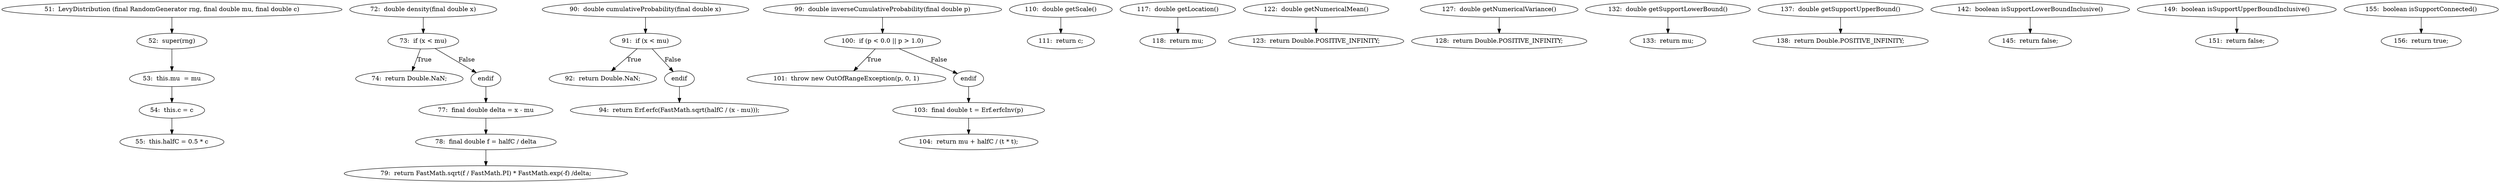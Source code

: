 digraph LevyDistribution_CFG {
  // graph-vertices
  v1  [label="51:  LevyDistribution (final RandomGenerator rng, final double mu, final double c)"];
  v2  [label="52:  super(rng)"];
  v3  [label="53:  this.mu  = mu"];
  v4  [label="54:  this.c = c"];
  v5  [label="55:  this.halfC = 0.5 * c"];
  v6  [label="72:  double density(final double x)"];
  v7  [label="73:  if (x < mu)"];
  v8  [label="74:  return Double.NaN;"];
  v9  [label="endif"];
  v10  [label="77:  final double delta = x - mu"];
  v11  [label="78:  final double f = halfC / delta"];
  v12  [label="79:  return FastMath.sqrt(f / FastMath.PI) * FastMath.exp(-f) /delta;"];
  v13  [label="90:  double cumulativeProbability(final double x)"];
  v14  [label="91:  if (x < mu)"];
  v15  [label="92:  return Double.NaN;"];
  v16  [label="endif"];
  v17  [label="94:  return Erf.erfc(FastMath.sqrt(halfC / (x - mu)));"];
  v18  [label="99:  double inverseCumulativeProbability(final double p)"];
  v19  [label="100:  if (p < 0.0 || p > 1.0)"];
  v20  [label="101:  throw new OutOfRangeException(p, 0, 1)"];
  v21  [label="endif"];
  v22  [label="103:  final double t = Erf.erfcInv(p)"];
  v23  [label="104:  return mu + halfC / (t * t);"];
  v24  [label="110:  double getScale()"];
  v25  [label="111:  return c;"];
  v26  [label="117:  double getLocation()"];
  v27  [label="118:  return mu;"];
  v28  [label="122:  double getNumericalMean()"];
  v29  [label="123:  return Double.POSITIVE_INFINITY;"];
  v30  [label="127:  double getNumericalVariance()"];
  v31  [label="128:  return Double.POSITIVE_INFINITY;"];
  v32  [label="132:  double getSupportLowerBound()"];
  v33  [label="133:  return mu;"];
  v34  [label="137:  double getSupportUpperBound()"];
  v35  [label="138:  return Double.POSITIVE_INFINITY;"];
  v36  [label="142:  boolean isSupportLowerBoundInclusive()"];
  v37  [label="145:  return false;"];
  v38  [label="149:  boolean isSupportUpperBoundInclusive()"];
  v39  [label="151:  return false;"];
  v40  [label="155:  boolean isSupportConnected()"];
  v41  [label="156:  return true;"];
  // graph-edges
  v1 -> v2;
  v2 -> v3;
  v3 -> v4;
  v4 -> v5;
  v6 -> v7;
  v7 -> v8  [label="True"];
  v7 -> v9  [label="False"];
  v9 -> v10;
  v10 -> v11;
  v11 -> v12;
  v13 -> v14;
  v14 -> v15  [label="True"];
  v14 -> v16  [label="False"];
  v16 -> v17;
  v18 -> v19;
  v19 -> v20  [label="True"];
  v19 -> v21  [label="False"];
  v21 -> v22;
  v22 -> v23;
  v24 -> v25;
  v26 -> v27;
  v28 -> v29;
  v30 -> v31;
  v32 -> v33;
  v34 -> v35;
  v36 -> v37;
  v38 -> v39;
  v40 -> v41;
  // end-of-graph
}
